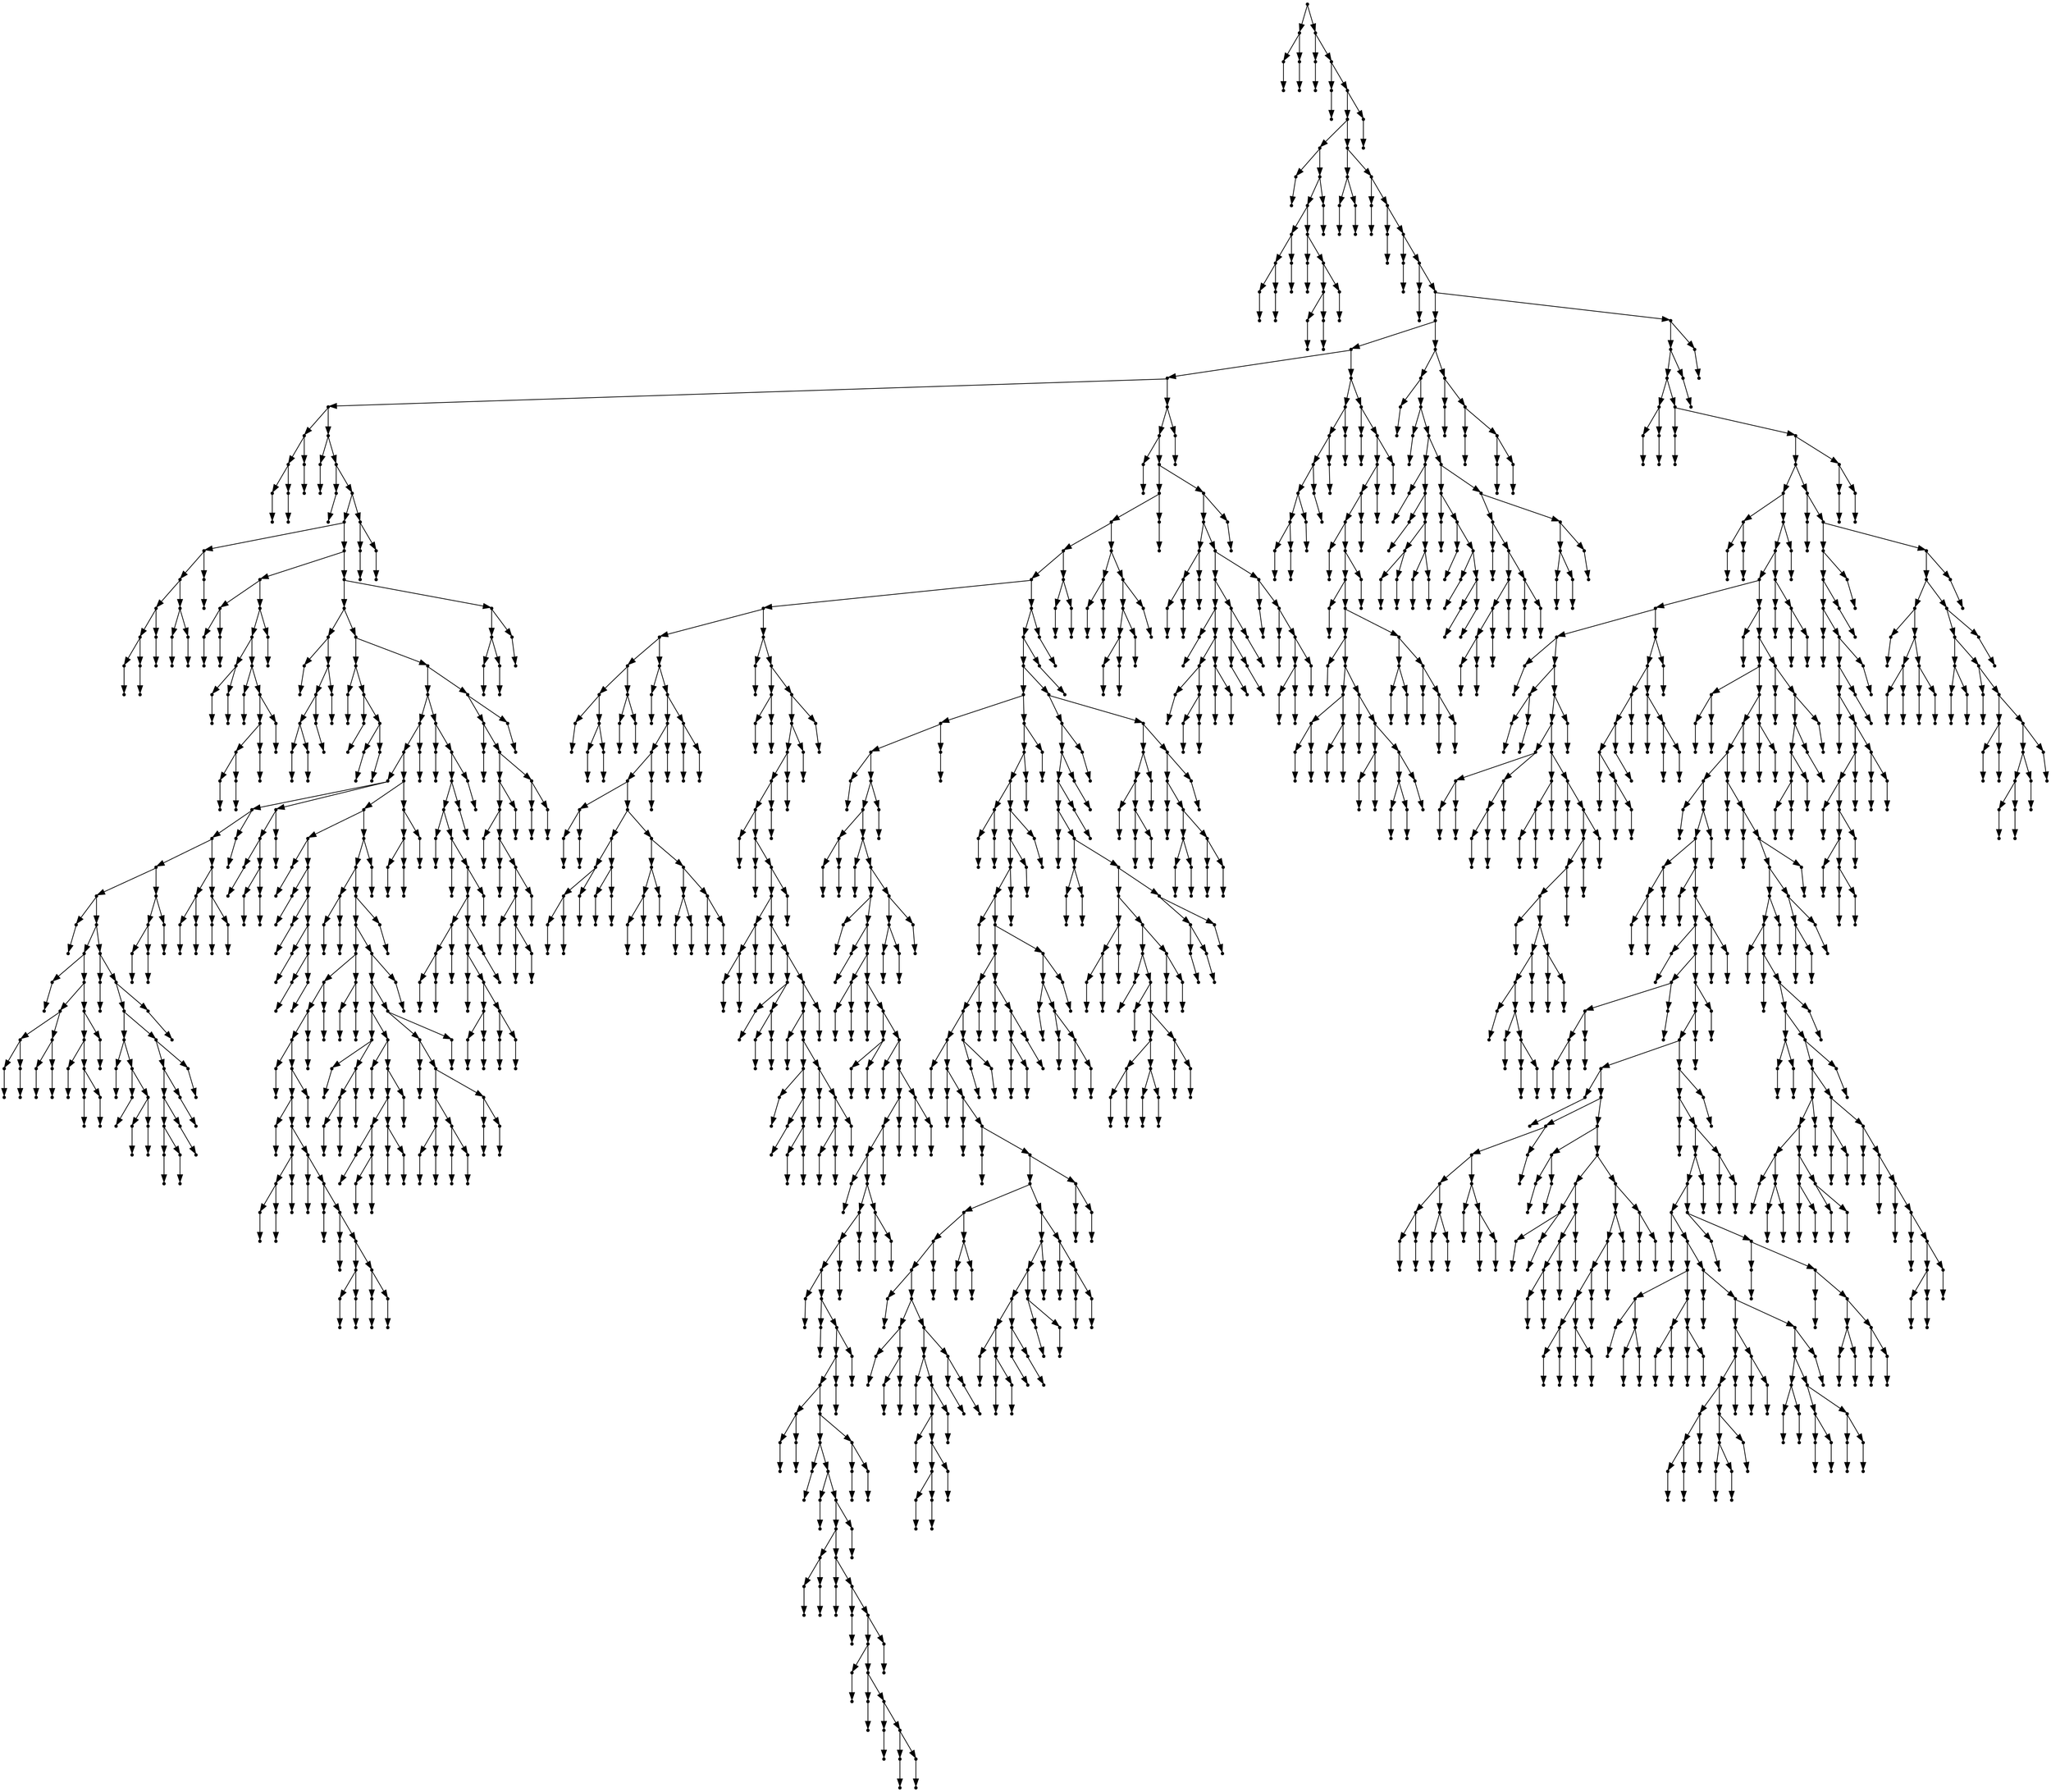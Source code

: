 digraph {
  1891 [shape=point];
  4 [shape=point];
  1 [shape=point];
  0 [shape=point];
  3 [shape=point];
  2 [shape=point];
  1890 [shape=point];
  6 [shape=point];
  5 [shape=point];
  1889 [shape=point];
  8 [shape=point];
  7 [shape=point];
  1888 [shape=point];
  1885 [shape=point];
  34 [shape=point];
  10 [shape=point];
  9 [shape=point];
  33 [shape=point];
  30 [shape=point];
  18 [shape=point];
  15 [shape=point];
  12 [shape=point];
  11 [shape=point];
  14 [shape=point];
  13 [shape=point];
  17 [shape=point];
  16 [shape=point];
  29 [shape=point];
  20 [shape=point];
  19 [shape=point];
  28 [shape=point];
  25 [shape=point];
  22 [shape=point];
  21 [shape=point];
  24 [shape=point];
  23 [shape=point];
  27 [shape=point];
  26 [shape=point];
  32 [shape=point];
  31 [shape=point];
  1884 [shape=point];
  39 [shape=point];
  36 [shape=point];
  35 [shape=point];
  38 [shape=point];
  37 [shape=point];
  1883 [shape=point];
  41 [shape=point];
  40 [shape=point];
  1882 [shape=point];
  43 [shape=point];
  42 [shape=point];
  1881 [shape=point];
  45 [shape=point];
  44 [shape=point];
  1880 [shape=point];
  47 [shape=point];
  46 [shape=point];
  1879 [shape=point];
  1288 [shape=point];
  1207 [shape=point];
  1120 [shape=point];
  481 [shape=point];
  55 [shape=point];
  52 [shape=point];
  49 [shape=point];
  48 [shape=point];
  51 [shape=point];
  50 [shape=point];
  54 [shape=point];
  53 [shape=point];
  480 [shape=point];
  57 [shape=point];
  56 [shape=point];
  479 [shape=point];
  59 [shape=point];
  58 [shape=point];
  478 [shape=point];
  472 [shape=point];
  76 [shape=point];
  73 [shape=point];
  67 [shape=point];
  64 [shape=point];
  61 [shape=point];
  60 [shape=point];
  63 [shape=point];
  62 [shape=point];
  66 [shape=point];
  65 [shape=point];
  72 [shape=point];
  69 [shape=point];
  68 [shape=point];
  71 [shape=point];
  70 [shape=point];
  75 [shape=point];
  74 [shape=point];
  471 [shape=point];
  105 [shape=point];
  81 [shape=point];
  78 [shape=point];
  77 [shape=point];
  80 [shape=point];
  79 [shape=point];
  104 [shape=point];
  101 [shape=point];
  86 [shape=point];
  83 [shape=point];
  82 [shape=point];
  85 [shape=point];
  84 [shape=point];
  100 [shape=point];
  88 [shape=point];
  87 [shape=point];
  99 [shape=point];
  96 [shape=point];
  93 [shape=point];
  90 [shape=point];
  89 [shape=point];
  92 [shape=point];
  91 [shape=point];
  95 [shape=point];
  94 [shape=point];
  98 [shape=point];
  97 [shape=point];
  103 [shape=point];
  102 [shape=point];
  470 [shape=point];
  461 [shape=point];
  119 [shape=point];
  107 [shape=point];
  106 [shape=point];
  118 [shape=point];
  115 [shape=point];
  112 [shape=point];
  109 [shape=point];
  108 [shape=point];
  111 [shape=point];
  110 [shape=point];
  114 [shape=point];
  113 [shape=point];
  117 [shape=point];
  116 [shape=point];
  460 [shape=point];
  130 [shape=point];
  121 [shape=point];
  120 [shape=point];
  129 [shape=point];
  123 [shape=point];
  122 [shape=point];
  128 [shape=point];
  125 [shape=point];
  124 [shape=point];
  127 [shape=point];
  126 [shape=point];
  459 [shape=point];
  426 [shape=point];
  381 [shape=point];
  378 [shape=point];
  228 [shape=point];
  216 [shape=point];
  213 [shape=point];
  201 [shape=point];
  192 [shape=point];
  132 [shape=point];
  131 [shape=point];
  191 [shape=point];
  158 [shape=point];
  134 [shape=point];
  133 [shape=point];
  157 [shape=point];
  145 [shape=point];
  139 [shape=point];
  136 [shape=point];
  135 [shape=point];
  138 [shape=point];
  137 [shape=point];
  144 [shape=point];
  141 [shape=point];
  140 [shape=point];
  143 [shape=point];
  142 [shape=point];
  156 [shape=point];
  153 [shape=point];
  147 [shape=point];
  146 [shape=point];
  152 [shape=point];
  149 [shape=point];
  148 [shape=point];
  151 [shape=point];
  150 [shape=point];
  155 [shape=point];
  154 [shape=point];
  190 [shape=point];
  160 [shape=point];
  159 [shape=point];
  189 [shape=point];
  186 [shape=point];
  171 [shape=point];
  162 [shape=point];
  161 [shape=point];
  170 [shape=point];
  164 [shape=point];
  163 [shape=point];
  169 [shape=point];
  166 [shape=point];
  165 [shape=point];
  168 [shape=point];
  167 [shape=point];
  185 [shape=point];
  182 [shape=point];
  179 [shape=point];
  176 [shape=point];
  173 [shape=point];
  172 [shape=point];
  175 [shape=point];
  174 [shape=point];
  178 [shape=point];
  177 [shape=point];
  181 [shape=point];
  180 [shape=point];
  184 [shape=point];
  183 [shape=point];
  188 [shape=point];
  187 [shape=point];
  200 [shape=point];
  197 [shape=point];
  194 [shape=point];
  193 [shape=point];
  196 [shape=point];
  195 [shape=point];
  199 [shape=point];
  198 [shape=point];
  212 [shape=point];
  206 [shape=point];
  203 [shape=point];
  202 [shape=point];
  205 [shape=point];
  204 [shape=point];
  211 [shape=point];
  208 [shape=point];
  207 [shape=point];
  210 [shape=point];
  209 [shape=point];
  215 [shape=point];
  214 [shape=point];
  227 [shape=point];
  224 [shape=point];
  218 [shape=point];
  217 [shape=point];
  223 [shape=point];
  220 [shape=point];
  219 [shape=point];
  222 [shape=point];
  221 [shape=point];
  226 [shape=point];
  225 [shape=point];
  377 [shape=point];
  368 [shape=point];
  245 [shape=point];
  230 [shape=point];
  229 [shape=point];
  244 [shape=point];
  232 [shape=point];
  231 [shape=point];
  243 [shape=point];
  234 [shape=point];
  233 [shape=point];
  242 [shape=point];
  236 [shape=point];
  235 [shape=point];
  241 [shape=point];
  238 [shape=point];
  237 [shape=point];
  240 [shape=point];
  239 [shape=point];
  367 [shape=point];
  364 [shape=point];
  250 [shape=point];
  247 [shape=point];
  246 [shape=point];
  249 [shape=point];
  248 [shape=point];
  363 [shape=point];
  360 [shape=point];
  300 [shape=point];
  294 [shape=point];
  291 [shape=point];
  288 [shape=point];
  252 [shape=point];
  251 [shape=point];
  287 [shape=point];
  284 [shape=point];
  254 [shape=point];
  253 [shape=point];
  283 [shape=point];
  262 [shape=point];
  259 [shape=point];
  256 [shape=point];
  255 [shape=point];
  258 [shape=point];
  257 [shape=point];
  261 [shape=point];
  260 [shape=point];
  282 [shape=point];
  264 [shape=point];
  263 [shape=point];
  281 [shape=point];
  266 [shape=point];
  265 [shape=point];
  280 [shape=point];
  268 [shape=point];
  267 [shape=point];
  279 [shape=point];
  273 [shape=point];
  270 [shape=point];
  269 [shape=point];
  272 [shape=point];
  271 [shape=point];
  278 [shape=point];
  275 [shape=point];
  274 [shape=point];
  277 [shape=point];
  276 [shape=point];
  286 [shape=point];
  285 [shape=point];
  290 [shape=point];
  289 [shape=point];
  293 [shape=point];
  292 [shape=point];
  299 [shape=point];
  296 [shape=point];
  295 [shape=point];
  298 [shape=point];
  297 [shape=point];
  359 [shape=point];
  356 [shape=point];
  332 [shape=point];
  311 [shape=point];
  302 [shape=point];
  301 [shape=point];
  310 [shape=point];
  307 [shape=point];
  304 [shape=point];
  303 [shape=point];
  306 [shape=point];
  305 [shape=point];
  309 [shape=point];
  308 [shape=point];
  331 [shape=point];
  313 [shape=point];
  312 [shape=point];
  330 [shape=point];
  327 [shape=point];
  321 [shape=point];
  315 [shape=point];
  314 [shape=point];
  320 [shape=point];
  317 [shape=point];
  316 [shape=point];
  319 [shape=point];
  318 [shape=point];
  326 [shape=point];
  323 [shape=point];
  322 [shape=point];
  325 [shape=point];
  324 [shape=point];
  329 [shape=point];
  328 [shape=point];
  355 [shape=point];
  352 [shape=point];
  334 [shape=point];
  333 [shape=point];
  351 [shape=point];
  345 [shape=point];
  339 [shape=point];
  336 [shape=point];
  335 [shape=point];
  338 [shape=point];
  337 [shape=point];
  344 [shape=point];
  341 [shape=point];
  340 [shape=point];
  343 [shape=point];
  342 [shape=point];
  350 [shape=point];
  347 [shape=point];
  346 [shape=point];
  349 [shape=point];
  348 [shape=point];
  354 [shape=point];
  353 [shape=point];
  358 [shape=point];
  357 [shape=point];
  362 [shape=point];
  361 [shape=point];
  366 [shape=point];
  365 [shape=point];
  376 [shape=point];
  373 [shape=point];
  370 [shape=point];
  369 [shape=point];
  372 [shape=point];
  371 [shape=point];
  375 [shape=point];
  374 [shape=point];
  380 [shape=point];
  379 [shape=point];
  425 [shape=point];
  383 [shape=point];
  382 [shape=point];
  424 [shape=point];
  421 [shape=point];
  418 [shape=point];
  385 [shape=point];
  384 [shape=point];
  417 [shape=point];
  387 [shape=point];
  386 [shape=point];
  416 [shape=point];
  413 [shape=point];
  395 [shape=point];
  392 [shape=point];
  389 [shape=point];
  388 [shape=point];
  391 [shape=point];
  390 [shape=point];
  394 [shape=point];
  393 [shape=point];
  412 [shape=point];
  409 [shape=point];
  397 [shape=point];
  396 [shape=point];
  408 [shape=point];
  402 [shape=point];
  399 [shape=point];
  398 [shape=point];
  401 [shape=point];
  400 [shape=point];
  407 [shape=point];
  404 [shape=point];
  403 [shape=point];
  406 [shape=point];
  405 [shape=point];
  411 [shape=point];
  410 [shape=point];
  415 [shape=point];
  414 [shape=point];
  420 [shape=point];
  419 [shape=point];
  423 [shape=point];
  422 [shape=point];
  458 [shape=point];
  455 [shape=point];
  428 [shape=point];
  427 [shape=point];
  454 [shape=point];
  448 [shape=point];
  445 [shape=point];
  430 [shape=point];
  429 [shape=point];
  444 [shape=point];
  432 [shape=point];
  431 [shape=point];
  443 [shape=point];
  440 [shape=point];
  434 [shape=point];
  433 [shape=point];
  439 [shape=point];
  436 [shape=point];
  435 [shape=point];
  438 [shape=point];
  437 [shape=point];
  442 [shape=point];
  441 [shape=point];
  447 [shape=point];
  446 [shape=point];
  453 [shape=point];
  450 [shape=point];
  449 [shape=point];
  452 [shape=point];
  451 [shape=point];
  457 [shape=point];
  456 [shape=point];
  469 [shape=point];
  466 [shape=point];
  463 [shape=point];
  462 [shape=point];
  465 [shape=point];
  464 [shape=point];
  468 [shape=point];
  467 [shape=point];
  477 [shape=point];
  474 [shape=point];
  473 [shape=point];
  476 [shape=point];
  475 [shape=point];
  1119 [shape=point];
  1116 [shape=point];
  483 [shape=point];
  482 [shape=point];
  1115 [shape=point];
  1061 [shape=point];
  1058 [shape=point];
  1040 [shape=point];
  1034 [shape=point];
  635 [shape=point];
  554 [shape=point];
  497 [shape=point];
  491 [shape=point];
  485 [shape=point];
  484 [shape=point];
  490 [shape=point];
  487 [shape=point];
  486 [shape=point];
  489 [shape=point];
  488 [shape=point];
  496 [shape=point];
  493 [shape=point];
  492 [shape=point];
  495 [shape=point];
  494 [shape=point];
  553 [shape=point];
  499 [shape=point];
  498 [shape=point];
  552 [shape=point];
  546 [shape=point];
  543 [shape=point];
  540 [shape=point];
  504 [shape=point];
  501 [shape=point];
  500 [shape=point];
  503 [shape=point];
  502 [shape=point];
  539 [shape=point];
  518 [shape=point];
  512 [shape=point];
  509 [shape=point];
  506 [shape=point];
  505 [shape=point];
  508 [shape=point];
  507 [shape=point];
  511 [shape=point];
  510 [shape=point];
  517 [shape=point];
  514 [shape=point];
  513 [shape=point];
  516 [shape=point];
  515 [shape=point];
  538 [shape=point];
  526 [shape=point];
  523 [shape=point];
  520 [shape=point];
  519 [shape=point];
  522 [shape=point];
  521 [shape=point];
  525 [shape=point];
  524 [shape=point];
  537 [shape=point];
  531 [shape=point];
  528 [shape=point];
  527 [shape=point];
  530 [shape=point];
  529 [shape=point];
  536 [shape=point];
  533 [shape=point];
  532 [shape=point];
  535 [shape=point];
  534 [shape=point];
  542 [shape=point];
  541 [shape=point];
  545 [shape=point];
  544 [shape=point];
  551 [shape=point];
  548 [shape=point];
  547 [shape=point];
  550 [shape=point];
  549 [shape=point];
  634 [shape=point];
  556 [shape=point];
  555 [shape=point];
  633 [shape=point];
  561 [shape=point];
  558 [shape=point];
  557 [shape=point];
  560 [shape=point];
  559 [shape=point];
  632 [shape=point];
  629 [shape=point];
  626 [shape=point];
  623 [shape=point];
  620 [shape=point];
  563 [shape=point];
  562 [shape=point];
  619 [shape=point];
  565 [shape=point];
  564 [shape=point];
  618 [shape=point];
  615 [shape=point];
  573 [shape=point];
  570 [shape=point];
  567 [shape=point];
  566 [shape=point];
  569 [shape=point];
  568 [shape=point];
  572 [shape=point];
  571 [shape=point];
  614 [shape=point];
  575 [shape=point];
  574 [shape=point];
  613 [shape=point];
  583 [shape=point];
  577 [shape=point];
  576 [shape=point];
  582 [shape=point];
  579 [shape=point];
  578 [shape=point];
  581 [shape=point];
  580 [shape=point];
  612 [shape=point];
  609 [shape=point];
  585 [shape=point];
  584 [shape=point];
  608 [shape=point];
  596 [shape=point];
  587 [shape=point];
  586 [shape=point];
  595 [shape=point];
  589 [shape=point];
  588 [shape=point];
  594 [shape=point];
  591 [shape=point];
  590 [shape=point];
  593 [shape=point];
  592 [shape=point];
  607 [shape=point];
  598 [shape=point];
  597 [shape=point];
  606 [shape=point];
  603 [shape=point];
  600 [shape=point];
  599 [shape=point];
  602 [shape=point];
  601 [shape=point];
  605 [shape=point];
  604 [shape=point];
  611 [shape=point];
  610 [shape=point];
  617 [shape=point];
  616 [shape=point];
  622 [shape=point];
  621 [shape=point];
  625 [shape=point];
  624 [shape=point];
  628 [shape=point];
  627 [shape=point];
  631 [shape=point];
  630 [shape=point];
  1033 [shape=point];
  1030 [shape=point];
  1027 [shape=point];
  931 [shape=point];
  775 [shape=point];
  772 [shape=point];
  637 [shape=point];
  636 [shape=point];
  771 [shape=point];
  768 [shape=point];
  642 [shape=point];
  639 [shape=point];
  638 [shape=point];
  641 [shape=point];
  640 [shape=point];
  767 [shape=point];
  644 [shape=point];
  643 [shape=point];
  766 [shape=point];
  757 [shape=point];
  646 [shape=point];
  645 [shape=point];
  756 [shape=point];
  648 [shape=point];
  647 [shape=point];
  755 [shape=point];
  653 [shape=point];
  650 [shape=point];
  649 [shape=point];
  652 [shape=point];
  651 [shape=point];
  754 [shape=point];
  655 [shape=point];
  654 [shape=point];
  753 [shape=point];
  660 [shape=point];
  657 [shape=point];
  656 [shape=point];
  659 [shape=point];
  658 [shape=point];
  752 [shape=point];
  662 [shape=point];
  661 [shape=point];
  751 [shape=point];
  745 [shape=point];
  742 [shape=point];
  739 [shape=point];
  664 [shape=point];
  663 [shape=point];
  738 [shape=point];
  732 [shape=point];
  729 [shape=point];
  726 [shape=point];
  666 [shape=point];
  665 [shape=point];
  725 [shape=point];
  668 [shape=point];
  667 [shape=point];
  724 [shape=point];
  721 [shape=point];
  718 [shape=point];
  673 [shape=point];
  670 [shape=point];
  669 [shape=point];
  672 [shape=point];
  671 [shape=point];
  717 [shape=point];
  711 [shape=point];
  675 [shape=point];
  674 [shape=point];
  710 [shape=point];
  677 [shape=point];
  676 [shape=point];
  709 [shape=point];
  706 [shape=point];
  682 [shape=point];
  679 [shape=point];
  678 [shape=point];
  681 [shape=point];
  680 [shape=point];
  705 [shape=point];
  684 [shape=point];
  683 [shape=point];
  704 [shape=point];
  686 [shape=point];
  685 [shape=point];
  703 [shape=point];
  700 [shape=point];
  688 [shape=point];
  687 [shape=point];
  699 [shape=point];
  690 [shape=point];
  689 [shape=point];
  698 [shape=point];
  692 [shape=point];
  691 [shape=point];
  697 [shape=point];
  694 [shape=point];
  693 [shape=point];
  696 [shape=point];
  695 [shape=point];
  702 [shape=point];
  701 [shape=point];
  708 [shape=point];
  707 [shape=point];
  716 [shape=point];
  713 [shape=point];
  712 [shape=point];
  715 [shape=point];
  714 [shape=point];
  720 [shape=point];
  719 [shape=point];
  723 [shape=point];
  722 [shape=point];
  728 [shape=point];
  727 [shape=point];
  731 [shape=point];
  730 [shape=point];
  737 [shape=point];
  734 [shape=point];
  733 [shape=point];
  736 [shape=point];
  735 [shape=point];
  741 [shape=point];
  740 [shape=point];
  744 [shape=point];
  743 [shape=point];
  750 [shape=point];
  747 [shape=point];
  746 [shape=point];
  749 [shape=point];
  748 [shape=point];
  765 [shape=point];
  762 [shape=point];
  759 [shape=point];
  758 [shape=point];
  761 [shape=point];
  760 [shape=point];
  764 [shape=point];
  763 [shape=point];
  770 [shape=point];
  769 [shape=point];
  774 [shape=point];
  773 [shape=point];
  930 [shape=point];
  927 [shape=point];
  924 [shape=point];
  780 [shape=point];
  777 [shape=point];
  776 [shape=point];
  779 [shape=point];
  778 [shape=point];
  923 [shape=point];
  920 [shape=point];
  917 [shape=point];
  914 [shape=point];
  782 [shape=point];
  781 [shape=point];
  913 [shape=point];
  898 [shape=point];
  886 [shape=point];
  883 [shape=point];
  877 [shape=point];
  784 [shape=point];
  783 [shape=point];
  876 [shape=point];
  786 [shape=point];
  785 [shape=point];
  875 [shape=point];
  788 [shape=point];
  787 [shape=point];
  874 [shape=point];
  790 [shape=point];
  789 [shape=point];
  873 [shape=point];
  867 [shape=point];
  834 [shape=point];
  828 [shape=point];
  825 [shape=point];
  792 [shape=point];
  791 [shape=point];
  824 [shape=point];
  800 [shape=point];
  794 [shape=point];
  793 [shape=point];
  799 [shape=point];
  796 [shape=point];
  795 [shape=point];
  798 [shape=point];
  797 [shape=point];
  823 [shape=point];
  817 [shape=point];
  802 [shape=point];
  801 [shape=point];
  816 [shape=point];
  813 [shape=point];
  804 [shape=point];
  803 [shape=point];
  812 [shape=point];
  809 [shape=point];
  806 [shape=point];
  805 [shape=point];
  808 [shape=point];
  807 [shape=point];
  811 [shape=point];
  810 [shape=point];
  815 [shape=point];
  814 [shape=point];
  822 [shape=point];
  819 [shape=point];
  818 [shape=point];
  821 [shape=point];
  820 [shape=point];
  827 [shape=point];
  826 [shape=point];
  833 [shape=point];
  830 [shape=point];
  829 [shape=point];
  832 [shape=point];
  831 [shape=point];
  866 [shape=point];
  857 [shape=point];
  854 [shape=point];
  848 [shape=point];
  842 [shape=point];
  836 [shape=point];
  835 [shape=point];
  841 [shape=point];
  838 [shape=point];
  837 [shape=point];
  840 [shape=point];
  839 [shape=point];
  847 [shape=point];
  844 [shape=point];
  843 [shape=point];
  846 [shape=point];
  845 [shape=point];
  853 [shape=point];
  850 [shape=point];
  849 [shape=point];
  852 [shape=point];
  851 [shape=point];
  856 [shape=point];
  855 [shape=point];
  865 [shape=point];
  859 [shape=point];
  858 [shape=point];
  864 [shape=point];
  861 [shape=point];
  860 [shape=point];
  863 [shape=point];
  862 [shape=point];
  872 [shape=point];
  869 [shape=point];
  868 [shape=point];
  871 [shape=point];
  870 [shape=point];
  882 [shape=point];
  879 [shape=point];
  878 [shape=point];
  881 [shape=point];
  880 [shape=point];
  885 [shape=point];
  884 [shape=point];
  897 [shape=point];
  888 [shape=point];
  887 [shape=point];
  896 [shape=point];
  893 [shape=point];
  890 [shape=point];
  889 [shape=point];
  892 [shape=point];
  891 [shape=point];
  895 [shape=point];
  894 [shape=point];
  912 [shape=point];
  909 [shape=point];
  900 [shape=point];
  899 [shape=point];
  908 [shape=point];
  902 [shape=point];
  901 [shape=point];
  907 [shape=point];
  904 [shape=point];
  903 [shape=point];
  906 [shape=point];
  905 [shape=point];
  911 [shape=point];
  910 [shape=point];
  916 [shape=point];
  915 [shape=point];
  919 [shape=point];
  918 [shape=point];
  922 [shape=point];
  921 [shape=point];
  926 [shape=point];
  925 [shape=point];
  929 [shape=point];
  928 [shape=point];
  1026 [shape=point];
  996 [shape=point];
  993 [shape=point];
  990 [shape=point];
  987 [shape=point];
  933 [shape=point];
  932 [shape=point];
  986 [shape=point];
  938 [shape=point];
  935 [shape=point];
  934 [shape=point];
  937 [shape=point];
  936 [shape=point];
  985 [shape=point];
  976 [shape=point];
  946 [shape=point];
  943 [shape=point];
  940 [shape=point];
  939 [shape=point];
  942 [shape=point];
  941 [shape=point];
  945 [shape=point];
  944 [shape=point];
  975 [shape=point];
  969 [shape=point];
  948 [shape=point];
  947 [shape=point];
  968 [shape=point];
  950 [shape=point];
  949 [shape=point];
  967 [shape=point];
  961 [shape=point];
  955 [shape=point];
  952 [shape=point];
  951 [shape=point];
  954 [shape=point];
  953 [shape=point];
  960 [shape=point];
  957 [shape=point];
  956 [shape=point];
  959 [shape=point];
  958 [shape=point];
  966 [shape=point];
  963 [shape=point];
  962 [shape=point];
  965 [shape=point];
  964 [shape=point];
  974 [shape=point];
  971 [shape=point];
  970 [shape=point];
  973 [shape=point];
  972 [shape=point];
  984 [shape=point];
  981 [shape=point];
  978 [shape=point];
  977 [shape=point];
  980 [shape=point];
  979 [shape=point];
  983 [shape=point];
  982 [shape=point];
  989 [shape=point];
  988 [shape=point];
  992 [shape=point];
  991 [shape=point];
  995 [shape=point];
  994 [shape=point];
  1025 [shape=point];
  1007 [shape=point];
  1004 [shape=point];
  998 [shape=point];
  997 [shape=point];
  1003 [shape=point];
  1000 [shape=point];
  999 [shape=point];
  1002 [shape=point];
  1001 [shape=point];
  1006 [shape=point];
  1005 [shape=point];
  1024 [shape=point];
  1021 [shape=point];
  1009 [shape=point];
  1008 [shape=point];
  1020 [shape=point];
  1014 [shape=point];
  1011 [shape=point];
  1010 [shape=point];
  1013 [shape=point];
  1012 [shape=point];
  1019 [shape=point];
  1016 [shape=point];
  1015 [shape=point];
  1018 [shape=point];
  1017 [shape=point];
  1023 [shape=point];
  1022 [shape=point];
  1029 [shape=point];
  1028 [shape=point];
  1032 [shape=point];
  1031 [shape=point];
  1039 [shape=point];
  1036 [shape=point];
  1035 [shape=point];
  1038 [shape=point];
  1037 [shape=point];
  1057 [shape=point];
  1045 [shape=point];
  1042 [shape=point];
  1041 [shape=point];
  1044 [shape=point];
  1043 [shape=point];
  1056 [shape=point];
  1053 [shape=point];
  1050 [shape=point];
  1047 [shape=point];
  1046 [shape=point];
  1049 [shape=point];
  1048 [shape=point];
  1052 [shape=point];
  1051 [shape=point];
  1055 [shape=point];
  1054 [shape=point];
  1060 [shape=point];
  1059 [shape=point];
  1114 [shape=point];
  1111 [shape=point];
  1069 [shape=point];
  1066 [shape=point];
  1063 [shape=point];
  1062 [shape=point];
  1065 [shape=point];
  1064 [shape=point];
  1068 [shape=point];
  1067 [shape=point];
  1110 [shape=point];
  1095 [shape=point];
  1086 [shape=point];
  1071 [shape=point];
  1070 [shape=point];
  1085 [shape=point];
  1079 [shape=point];
  1073 [shape=point];
  1072 [shape=point];
  1078 [shape=point];
  1075 [shape=point];
  1074 [shape=point];
  1077 [shape=point];
  1076 [shape=point];
  1084 [shape=point];
  1081 [shape=point];
  1080 [shape=point];
  1083 [shape=point];
  1082 [shape=point];
  1094 [shape=point];
  1091 [shape=point];
  1088 [shape=point];
  1087 [shape=point];
  1090 [shape=point];
  1089 [shape=point];
  1093 [shape=point];
  1092 [shape=point];
  1109 [shape=point];
  1097 [shape=point];
  1096 [shape=point];
  1108 [shape=point];
  1099 [shape=point];
  1098 [shape=point];
  1107 [shape=point];
  1104 [shape=point];
  1101 [shape=point];
  1100 [shape=point];
  1103 [shape=point];
  1102 [shape=point];
  1106 [shape=point];
  1105 [shape=point];
  1113 [shape=point];
  1112 [shape=point];
  1118 [shape=point];
  1117 [shape=point];
  1206 [shape=point];
  1137 [shape=point];
  1134 [shape=point];
  1131 [shape=point];
  1128 [shape=point];
  1125 [shape=point];
  1122 [shape=point];
  1121 [shape=point];
  1124 [shape=point];
  1123 [shape=point];
  1127 [shape=point];
  1126 [shape=point];
  1130 [shape=point];
  1129 [shape=point];
  1133 [shape=point];
  1132 [shape=point];
  1136 [shape=point];
  1135 [shape=point];
  1205 [shape=point];
  1139 [shape=point];
  1138 [shape=point];
  1204 [shape=point];
  1201 [shape=point];
  1198 [shape=point];
  1195 [shape=point];
  1141 [shape=point];
  1140 [shape=point];
  1194 [shape=point];
  1191 [shape=point];
  1143 [shape=point];
  1142 [shape=point];
  1190 [shape=point];
  1175 [shape=point];
  1145 [shape=point];
  1144 [shape=point];
  1174 [shape=point];
  1156 [shape=point];
  1150 [shape=point];
  1147 [shape=point];
  1146 [shape=point];
  1149 [shape=point];
  1148 [shape=point];
  1155 [shape=point];
  1152 [shape=point];
  1151 [shape=point];
  1154 [shape=point];
  1153 [shape=point];
  1173 [shape=point];
  1158 [shape=point];
  1157 [shape=point];
  1172 [shape=point];
  1163 [shape=point];
  1160 [shape=point];
  1159 [shape=point];
  1162 [shape=point];
  1161 [shape=point];
  1171 [shape=point];
  1168 [shape=point];
  1165 [shape=point];
  1164 [shape=point];
  1167 [shape=point];
  1166 [shape=point];
  1170 [shape=point];
  1169 [shape=point];
  1189 [shape=point];
  1180 [shape=point];
  1177 [shape=point];
  1176 [shape=point];
  1179 [shape=point];
  1178 [shape=point];
  1188 [shape=point];
  1182 [shape=point];
  1181 [shape=point];
  1187 [shape=point];
  1184 [shape=point];
  1183 [shape=point];
  1186 [shape=point];
  1185 [shape=point];
  1193 [shape=point];
  1192 [shape=point];
  1197 [shape=point];
  1196 [shape=point];
  1200 [shape=point];
  1199 [shape=point];
  1203 [shape=point];
  1202 [shape=point];
  1287 [shape=point];
  1275 [shape=point];
  1209 [shape=point];
  1208 [shape=point];
  1274 [shape=point];
  1211 [shape=point];
  1210 [shape=point];
  1273 [shape=point];
  1228 [shape=point];
  1213 [shape=point];
  1212 [shape=point];
  1227 [shape=point];
  1215 [shape=point];
  1214 [shape=point];
  1226 [shape=point];
  1220 [shape=point];
  1217 [shape=point];
  1216 [shape=point];
  1219 [shape=point];
  1218 [shape=point];
  1225 [shape=point];
  1222 [shape=point];
  1221 [shape=point];
  1224 [shape=point];
  1223 [shape=point];
  1272 [shape=point];
  1242 [shape=point];
  1230 [shape=point];
  1229 [shape=point];
  1241 [shape=point];
  1232 [shape=point];
  1231 [shape=point];
  1240 [shape=point];
  1234 [shape=point];
  1233 [shape=point];
  1239 [shape=point];
  1236 [shape=point];
  1235 [shape=point];
  1238 [shape=point];
  1237 [shape=point];
  1271 [shape=point];
  1262 [shape=point];
  1244 [shape=point];
  1243 [shape=point];
  1261 [shape=point];
  1255 [shape=point];
  1252 [shape=point];
  1249 [shape=point];
  1246 [shape=point];
  1245 [shape=point];
  1248 [shape=point];
  1247 [shape=point];
  1251 [shape=point];
  1250 [shape=point];
  1254 [shape=point];
  1253 [shape=point];
  1260 [shape=point];
  1257 [shape=point];
  1256 [shape=point];
  1259 [shape=point];
  1258 [shape=point];
  1270 [shape=point];
  1267 [shape=point];
  1264 [shape=point];
  1263 [shape=point];
  1266 [shape=point];
  1265 [shape=point];
  1269 [shape=point];
  1268 [shape=point];
  1286 [shape=point];
  1277 [shape=point];
  1276 [shape=point];
  1285 [shape=point];
  1279 [shape=point];
  1278 [shape=point];
  1284 [shape=point];
  1281 [shape=point];
  1280 [shape=point];
  1283 [shape=point];
  1282 [shape=point];
  1878 [shape=point];
  1875 [shape=point];
  1872 [shape=point];
  1293 [shape=point];
  1290 [shape=point];
  1289 [shape=point];
  1292 [shape=point];
  1291 [shape=point];
  1871 [shape=point];
  1295 [shape=point];
  1294 [shape=point];
  1870 [shape=point];
  1864 [shape=point];
  1771 [shape=point];
  1300 [shape=point];
  1297 [shape=point];
  1296 [shape=point];
  1299 [shape=point];
  1298 [shape=point];
  1770 [shape=point];
  1767 [shape=point];
  1758 [shape=point];
  1398 [shape=point];
  1371 [shape=point];
  1302 [shape=point];
  1301 [shape=point];
  1370 [shape=point];
  1307 [shape=point];
  1304 [shape=point];
  1303 [shape=point];
  1306 [shape=point];
  1305 [shape=point];
  1369 [shape=point];
  1366 [shape=point];
  1321 [shape=point];
  1312 [shape=point];
  1309 [shape=point];
  1308 [shape=point];
  1311 [shape=point];
  1310 [shape=point];
  1320 [shape=point];
  1317 [shape=point];
  1314 [shape=point];
  1313 [shape=point];
  1316 [shape=point];
  1315 [shape=point];
  1319 [shape=point];
  1318 [shape=point];
  1365 [shape=point];
  1329 [shape=point];
  1326 [shape=point];
  1323 [shape=point];
  1322 [shape=point];
  1325 [shape=point];
  1324 [shape=point];
  1328 [shape=point];
  1327 [shape=point];
  1364 [shape=point];
  1331 [shape=point];
  1330 [shape=point];
  1363 [shape=point];
  1360 [shape=point];
  1357 [shape=point];
  1354 [shape=point];
  1333 [shape=point];
  1332 [shape=point];
  1353 [shape=point];
  1347 [shape=point];
  1344 [shape=point];
  1335 [shape=point];
  1334 [shape=point];
  1343 [shape=point];
  1337 [shape=point];
  1336 [shape=point];
  1342 [shape=point];
  1339 [shape=point];
  1338 [shape=point];
  1341 [shape=point];
  1340 [shape=point];
  1346 [shape=point];
  1345 [shape=point];
  1352 [shape=point];
  1349 [shape=point];
  1348 [shape=point];
  1351 [shape=point];
  1350 [shape=point];
  1356 [shape=point];
  1355 [shape=point];
  1359 [shape=point];
  1358 [shape=point];
  1362 [shape=point];
  1361 [shape=point];
  1368 [shape=point];
  1367 [shape=point];
  1397 [shape=point];
  1394 [shape=point];
  1385 [shape=point];
  1382 [shape=point];
  1379 [shape=point];
  1373 [shape=point];
  1372 [shape=point];
  1378 [shape=point];
  1375 [shape=point];
  1374 [shape=point];
  1377 [shape=point];
  1376 [shape=point];
  1381 [shape=point];
  1380 [shape=point];
  1384 [shape=point];
  1383 [shape=point];
  1393 [shape=point];
  1387 [shape=point];
  1386 [shape=point];
  1392 [shape=point];
  1389 [shape=point];
  1388 [shape=point];
  1391 [shape=point];
  1390 [shape=point];
  1396 [shape=point];
  1395 [shape=point];
  1757 [shape=point];
  1400 [shape=point];
  1399 [shape=point];
  1756 [shape=point];
  1738 [shape=point];
  1405 [shape=point];
  1402 [shape=point];
  1401 [shape=point];
  1404 [shape=point];
  1403 [shape=point];
  1737 [shape=point];
  1731 [shape=point];
  1728 [shape=point];
  1638 [shape=point];
  1407 [shape=point];
  1406 [shape=point];
  1637 [shape=point];
  1634 [shape=point];
  1415 [shape=point];
  1412 [shape=point];
  1409 [shape=point];
  1408 [shape=point];
  1411 [shape=point];
  1410 [shape=point];
  1414 [shape=point];
  1413 [shape=point];
  1633 [shape=point];
  1417 [shape=point];
  1416 [shape=point];
  1632 [shape=point];
  1626 [shape=point];
  1419 [shape=point];
  1418 [shape=point];
  1625 [shape=point];
  1430 [shape=point];
  1427 [shape=point];
  1424 [shape=point];
  1421 [shape=point];
  1420 [shape=point];
  1423 [shape=point];
  1422 [shape=point];
  1426 [shape=point];
  1425 [shape=point];
  1429 [shape=point];
  1428 [shape=point];
  1624 [shape=point];
  1621 [shape=point];
  1618 [shape=point];
  1507 [shape=point];
  1432 [shape=point];
  1431 [shape=point];
  1506 [shape=point];
  1455 [shape=point];
  1452 [shape=point];
  1443 [shape=point];
  1437 [shape=point];
  1434 [shape=point];
  1433 [shape=point];
  1436 [shape=point];
  1435 [shape=point];
  1442 [shape=point];
  1439 [shape=point];
  1438 [shape=point];
  1441 [shape=point];
  1440 [shape=point];
  1451 [shape=point];
  1445 [shape=point];
  1444 [shape=point];
  1450 [shape=point];
  1447 [shape=point];
  1446 [shape=point];
  1449 [shape=point];
  1448 [shape=point];
  1454 [shape=point];
  1453 [shape=point];
  1505 [shape=point];
  1460 [shape=point];
  1457 [shape=point];
  1456 [shape=point];
  1459 [shape=point];
  1458 [shape=point];
  1504 [shape=point];
  1477 [shape=point];
  1465 [shape=point];
  1462 [shape=point];
  1461 [shape=point];
  1464 [shape=point];
  1463 [shape=point];
  1476 [shape=point];
  1473 [shape=point];
  1470 [shape=point];
  1467 [shape=point];
  1466 [shape=point];
  1469 [shape=point];
  1468 [shape=point];
  1472 [shape=point];
  1471 [shape=point];
  1475 [shape=point];
  1474 [shape=point];
  1503 [shape=point];
  1497 [shape=point];
  1494 [shape=point];
  1491 [shape=point];
  1488 [shape=point];
  1482 [shape=point];
  1479 [shape=point];
  1478 [shape=point];
  1481 [shape=point];
  1480 [shape=point];
  1487 [shape=point];
  1484 [shape=point];
  1483 [shape=point];
  1486 [shape=point];
  1485 [shape=point];
  1490 [shape=point];
  1489 [shape=point];
  1493 [shape=point];
  1492 [shape=point];
  1496 [shape=point];
  1495 [shape=point];
  1502 [shape=point];
  1499 [shape=point];
  1498 [shape=point];
  1501 [shape=point];
  1500 [shape=point];
  1617 [shape=point];
  1614 [shape=point];
  1509 [shape=point];
  1508 [shape=point];
  1613 [shape=point];
  1607 [shape=point];
  1604 [shape=point];
  1583 [shape=point];
  1511 [shape=point];
  1510 [shape=point];
  1582 [shape=point];
  1531 [shape=point];
  1519 [shape=point];
  1513 [shape=point];
  1512 [shape=point];
  1518 [shape=point];
  1515 [shape=point];
  1514 [shape=point];
  1517 [shape=point];
  1516 [shape=point];
  1530 [shape=point];
  1524 [shape=point];
  1521 [shape=point];
  1520 [shape=point];
  1523 [shape=point];
  1522 [shape=point];
  1529 [shape=point];
  1526 [shape=point];
  1525 [shape=point];
  1528 [shape=point];
  1527 [shape=point];
  1581 [shape=point];
  1533 [shape=point];
  1532 [shape=point];
  1580 [shape=point];
  1559 [shape=point];
  1553 [shape=point];
  1550 [shape=point];
  1541 [shape=point];
  1538 [shape=point];
  1535 [shape=point];
  1534 [shape=point];
  1537 [shape=point];
  1536 [shape=point];
  1540 [shape=point];
  1539 [shape=point];
  1549 [shape=point];
  1546 [shape=point];
  1543 [shape=point];
  1542 [shape=point];
  1545 [shape=point];
  1544 [shape=point];
  1548 [shape=point];
  1547 [shape=point];
  1552 [shape=point];
  1551 [shape=point];
  1558 [shape=point];
  1555 [shape=point];
  1554 [shape=point];
  1557 [shape=point];
  1556 [shape=point];
  1579 [shape=point];
  1576 [shape=point];
  1564 [shape=point];
  1561 [shape=point];
  1560 [shape=point];
  1563 [shape=point];
  1562 [shape=point];
  1575 [shape=point];
  1569 [shape=point];
  1566 [shape=point];
  1565 [shape=point];
  1568 [shape=point];
  1567 [shape=point];
  1574 [shape=point];
  1571 [shape=point];
  1570 [shape=point];
  1573 [shape=point];
  1572 [shape=point];
  1578 [shape=point];
  1577 [shape=point];
  1603 [shape=point];
  1585 [shape=point];
  1584 [shape=point];
  1602 [shape=point];
  1587 [shape=point];
  1586 [shape=point];
  1601 [shape=point];
  1589 [shape=point];
  1588 [shape=point];
  1600 [shape=point];
  1594 [shape=point];
  1591 [shape=point];
  1590 [shape=point];
  1593 [shape=point];
  1592 [shape=point];
  1599 [shape=point];
  1596 [shape=point];
  1595 [shape=point];
  1598 [shape=point];
  1597 [shape=point];
  1606 [shape=point];
  1605 [shape=point];
  1612 [shape=point];
  1609 [shape=point];
  1608 [shape=point];
  1611 [shape=point];
  1610 [shape=point];
  1616 [shape=point];
  1615 [shape=point];
  1620 [shape=point];
  1619 [shape=point];
  1623 [shape=point];
  1622 [shape=point];
  1631 [shape=point];
  1628 [shape=point];
  1627 [shape=point];
  1630 [shape=point];
  1629 [shape=point];
  1636 [shape=point];
  1635 [shape=point];
  1727 [shape=point];
  1640 [shape=point];
  1639 [shape=point];
  1726 [shape=point];
  1642 [shape=point];
  1641 [shape=point];
  1725 [shape=point];
  1722 [shape=point];
  1713 [shape=point];
  1710 [shape=point];
  1644 [shape=point];
  1643 [shape=point];
  1709 [shape=point];
  1646 [shape=point];
  1645 [shape=point];
  1708 [shape=point];
  1705 [shape=point];
  1651 [shape=point];
  1648 [shape=point];
  1647 [shape=point];
  1650 [shape=point];
  1649 [shape=point];
  1704 [shape=point];
  1701 [shape=point];
  1674 [shape=point];
  1671 [shape=point];
  1659 [shape=point];
  1653 [shape=point];
  1652 [shape=point];
  1658 [shape=point];
  1655 [shape=point];
  1654 [shape=point];
  1657 [shape=point];
  1656 [shape=point];
  1670 [shape=point];
  1664 [shape=point];
  1661 [shape=point];
  1660 [shape=point];
  1663 [shape=point];
  1662 [shape=point];
  1669 [shape=point];
  1666 [shape=point];
  1665 [shape=point];
  1668 [shape=point];
  1667 [shape=point];
  1673 [shape=point];
  1672 [shape=point];
  1700 [shape=point];
  1679 [shape=point];
  1676 [shape=point];
  1675 [shape=point];
  1678 [shape=point];
  1677 [shape=point];
  1699 [shape=point];
  1681 [shape=point];
  1680 [shape=point];
  1698 [shape=point];
  1683 [shape=point];
  1682 [shape=point];
  1697 [shape=point];
  1685 [shape=point];
  1684 [shape=point];
  1696 [shape=point];
  1687 [shape=point];
  1686 [shape=point];
  1695 [shape=point];
  1692 [shape=point];
  1689 [shape=point];
  1688 [shape=point];
  1691 [shape=point];
  1690 [shape=point];
  1694 [shape=point];
  1693 [shape=point];
  1703 [shape=point];
  1702 [shape=point];
  1707 [shape=point];
  1706 [shape=point];
  1712 [shape=point];
  1711 [shape=point];
  1721 [shape=point];
  1718 [shape=point];
  1715 [shape=point];
  1714 [shape=point];
  1717 [shape=point];
  1716 [shape=point];
  1720 [shape=point];
  1719 [shape=point];
  1724 [shape=point];
  1723 [shape=point];
  1730 [shape=point];
  1729 [shape=point];
  1736 [shape=point];
  1733 [shape=point];
  1732 [shape=point];
  1735 [shape=point];
  1734 [shape=point];
  1755 [shape=point];
  1740 [shape=point];
  1739 [shape=point];
  1754 [shape=point];
  1751 [shape=point];
  1748 [shape=point];
  1745 [shape=point];
  1742 [shape=point];
  1741 [shape=point];
  1744 [shape=point];
  1743 [shape=point];
  1747 [shape=point];
  1746 [shape=point];
  1750 [shape=point];
  1749 [shape=point];
  1753 [shape=point];
  1752 [shape=point];
  1766 [shape=point];
  1760 [shape=point];
  1759 [shape=point];
  1765 [shape=point];
  1762 [shape=point];
  1761 [shape=point];
  1764 [shape=point];
  1763 [shape=point];
  1769 [shape=point];
  1768 [shape=point];
  1863 [shape=point];
  1773 [shape=point];
  1772 [shape=point];
  1862 [shape=point];
  1814 [shape=point];
  1811 [shape=point];
  1808 [shape=point];
  1775 [shape=point];
  1774 [shape=point];
  1807 [shape=point];
  1804 [shape=point];
  1801 [shape=point];
  1777 [shape=point];
  1776 [shape=point];
  1800 [shape=point];
  1794 [shape=point];
  1791 [shape=point];
  1779 [shape=point];
  1778 [shape=point];
  1790 [shape=point];
  1787 [shape=point];
  1781 [shape=point];
  1780 [shape=point];
  1786 [shape=point];
  1783 [shape=point];
  1782 [shape=point];
  1785 [shape=point];
  1784 [shape=point];
  1789 [shape=point];
  1788 [shape=point];
  1793 [shape=point];
  1792 [shape=point];
  1799 [shape=point];
  1796 [shape=point];
  1795 [shape=point];
  1798 [shape=point];
  1797 [shape=point];
  1803 [shape=point];
  1802 [shape=point];
  1806 [shape=point];
  1805 [shape=point];
  1810 [shape=point];
  1809 [shape=point];
  1813 [shape=point];
  1812 [shape=point];
  1861 [shape=point];
  1858 [shape=point];
  1828 [shape=point];
  1816 [shape=point];
  1815 [shape=point];
  1827 [shape=point];
  1821 [shape=point];
  1818 [shape=point];
  1817 [shape=point];
  1820 [shape=point];
  1819 [shape=point];
  1826 [shape=point];
  1823 [shape=point];
  1822 [shape=point];
  1825 [shape=point];
  1824 [shape=point];
  1857 [shape=point];
  1854 [shape=point];
  1833 [shape=point];
  1830 [shape=point];
  1829 [shape=point];
  1832 [shape=point];
  1831 [shape=point];
  1853 [shape=point];
  1835 [shape=point];
  1834 [shape=point];
  1852 [shape=point];
  1840 [shape=point];
  1837 [shape=point];
  1836 [shape=point];
  1839 [shape=point];
  1838 [shape=point];
  1851 [shape=point];
  1848 [shape=point];
  1845 [shape=point];
  1842 [shape=point];
  1841 [shape=point];
  1844 [shape=point];
  1843 [shape=point];
  1847 [shape=point];
  1846 [shape=point];
  1850 [shape=point];
  1849 [shape=point];
  1856 [shape=point];
  1855 [shape=point];
  1860 [shape=point];
  1859 [shape=point];
  1869 [shape=point];
  1866 [shape=point];
  1865 [shape=point];
  1868 [shape=point];
  1867 [shape=point];
  1874 [shape=point];
  1873 [shape=point];
  1877 [shape=point];
  1876 [shape=point];
  1887 [shape=point];
  1886 [shape=point];
1891 -> 4;
4 -> 1;
1 -> 0;
4 -> 3;
3 -> 2;
1891 -> 1890;
1890 -> 6;
6 -> 5;
1890 -> 1889;
1889 -> 8;
8 -> 7;
1889 -> 1888;
1888 -> 1885;
1885 -> 34;
34 -> 10;
10 -> 9;
34 -> 33;
33 -> 30;
30 -> 18;
18 -> 15;
15 -> 12;
12 -> 11;
15 -> 14;
14 -> 13;
18 -> 17;
17 -> 16;
30 -> 29;
29 -> 20;
20 -> 19;
29 -> 28;
28 -> 25;
25 -> 22;
22 -> 21;
25 -> 24;
24 -> 23;
28 -> 27;
27 -> 26;
33 -> 32;
32 -> 31;
1885 -> 1884;
1884 -> 39;
39 -> 36;
36 -> 35;
39 -> 38;
38 -> 37;
1884 -> 1883;
1883 -> 41;
41 -> 40;
1883 -> 1882;
1882 -> 43;
43 -> 42;
1882 -> 1881;
1881 -> 45;
45 -> 44;
1881 -> 1880;
1880 -> 47;
47 -> 46;
1880 -> 1879;
1879 -> 1288;
1288 -> 1207;
1207 -> 1120;
1120 -> 481;
481 -> 55;
55 -> 52;
52 -> 49;
49 -> 48;
52 -> 51;
51 -> 50;
55 -> 54;
54 -> 53;
481 -> 480;
480 -> 57;
57 -> 56;
480 -> 479;
479 -> 59;
59 -> 58;
479 -> 478;
478 -> 472;
472 -> 76;
76 -> 73;
73 -> 67;
67 -> 64;
64 -> 61;
61 -> 60;
64 -> 63;
63 -> 62;
67 -> 66;
66 -> 65;
73 -> 72;
72 -> 69;
69 -> 68;
72 -> 71;
71 -> 70;
76 -> 75;
75 -> 74;
472 -> 471;
471 -> 105;
105 -> 81;
81 -> 78;
78 -> 77;
81 -> 80;
80 -> 79;
105 -> 104;
104 -> 101;
101 -> 86;
86 -> 83;
83 -> 82;
86 -> 85;
85 -> 84;
101 -> 100;
100 -> 88;
88 -> 87;
100 -> 99;
99 -> 96;
96 -> 93;
93 -> 90;
90 -> 89;
93 -> 92;
92 -> 91;
96 -> 95;
95 -> 94;
99 -> 98;
98 -> 97;
104 -> 103;
103 -> 102;
471 -> 470;
470 -> 461;
461 -> 119;
119 -> 107;
107 -> 106;
119 -> 118;
118 -> 115;
115 -> 112;
112 -> 109;
109 -> 108;
112 -> 111;
111 -> 110;
115 -> 114;
114 -> 113;
118 -> 117;
117 -> 116;
461 -> 460;
460 -> 130;
130 -> 121;
121 -> 120;
130 -> 129;
129 -> 123;
123 -> 122;
129 -> 128;
128 -> 125;
125 -> 124;
128 -> 127;
127 -> 126;
460 -> 459;
459 -> 426;
426 -> 381;
381 -> 378;
378 -> 228;
228 -> 216;
216 -> 213;
213 -> 201;
201 -> 192;
192 -> 132;
132 -> 131;
192 -> 191;
191 -> 158;
158 -> 134;
134 -> 133;
158 -> 157;
157 -> 145;
145 -> 139;
139 -> 136;
136 -> 135;
139 -> 138;
138 -> 137;
145 -> 144;
144 -> 141;
141 -> 140;
144 -> 143;
143 -> 142;
157 -> 156;
156 -> 153;
153 -> 147;
147 -> 146;
153 -> 152;
152 -> 149;
149 -> 148;
152 -> 151;
151 -> 150;
156 -> 155;
155 -> 154;
191 -> 190;
190 -> 160;
160 -> 159;
190 -> 189;
189 -> 186;
186 -> 171;
171 -> 162;
162 -> 161;
171 -> 170;
170 -> 164;
164 -> 163;
170 -> 169;
169 -> 166;
166 -> 165;
169 -> 168;
168 -> 167;
186 -> 185;
185 -> 182;
182 -> 179;
179 -> 176;
176 -> 173;
173 -> 172;
176 -> 175;
175 -> 174;
179 -> 178;
178 -> 177;
182 -> 181;
181 -> 180;
185 -> 184;
184 -> 183;
189 -> 188;
188 -> 187;
201 -> 200;
200 -> 197;
197 -> 194;
194 -> 193;
197 -> 196;
196 -> 195;
200 -> 199;
199 -> 198;
213 -> 212;
212 -> 206;
206 -> 203;
203 -> 202;
206 -> 205;
205 -> 204;
212 -> 211;
211 -> 208;
208 -> 207;
211 -> 210;
210 -> 209;
216 -> 215;
215 -> 214;
228 -> 227;
227 -> 224;
224 -> 218;
218 -> 217;
224 -> 223;
223 -> 220;
220 -> 219;
223 -> 222;
222 -> 221;
227 -> 226;
226 -> 225;
378 -> 377;
377 -> 368;
368 -> 245;
245 -> 230;
230 -> 229;
245 -> 244;
244 -> 232;
232 -> 231;
244 -> 243;
243 -> 234;
234 -> 233;
243 -> 242;
242 -> 236;
236 -> 235;
242 -> 241;
241 -> 238;
238 -> 237;
241 -> 240;
240 -> 239;
368 -> 367;
367 -> 364;
364 -> 250;
250 -> 247;
247 -> 246;
250 -> 249;
249 -> 248;
364 -> 363;
363 -> 360;
360 -> 300;
300 -> 294;
294 -> 291;
291 -> 288;
288 -> 252;
252 -> 251;
288 -> 287;
287 -> 284;
284 -> 254;
254 -> 253;
284 -> 283;
283 -> 262;
262 -> 259;
259 -> 256;
256 -> 255;
259 -> 258;
258 -> 257;
262 -> 261;
261 -> 260;
283 -> 282;
282 -> 264;
264 -> 263;
282 -> 281;
281 -> 266;
266 -> 265;
281 -> 280;
280 -> 268;
268 -> 267;
280 -> 279;
279 -> 273;
273 -> 270;
270 -> 269;
273 -> 272;
272 -> 271;
279 -> 278;
278 -> 275;
275 -> 274;
278 -> 277;
277 -> 276;
287 -> 286;
286 -> 285;
291 -> 290;
290 -> 289;
294 -> 293;
293 -> 292;
300 -> 299;
299 -> 296;
296 -> 295;
299 -> 298;
298 -> 297;
360 -> 359;
359 -> 356;
356 -> 332;
332 -> 311;
311 -> 302;
302 -> 301;
311 -> 310;
310 -> 307;
307 -> 304;
304 -> 303;
307 -> 306;
306 -> 305;
310 -> 309;
309 -> 308;
332 -> 331;
331 -> 313;
313 -> 312;
331 -> 330;
330 -> 327;
327 -> 321;
321 -> 315;
315 -> 314;
321 -> 320;
320 -> 317;
317 -> 316;
320 -> 319;
319 -> 318;
327 -> 326;
326 -> 323;
323 -> 322;
326 -> 325;
325 -> 324;
330 -> 329;
329 -> 328;
356 -> 355;
355 -> 352;
352 -> 334;
334 -> 333;
352 -> 351;
351 -> 345;
345 -> 339;
339 -> 336;
336 -> 335;
339 -> 338;
338 -> 337;
345 -> 344;
344 -> 341;
341 -> 340;
344 -> 343;
343 -> 342;
351 -> 350;
350 -> 347;
347 -> 346;
350 -> 349;
349 -> 348;
355 -> 354;
354 -> 353;
359 -> 358;
358 -> 357;
363 -> 362;
362 -> 361;
367 -> 366;
366 -> 365;
377 -> 376;
376 -> 373;
373 -> 370;
370 -> 369;
373 -> 372;
372 -> 371;
376 -> 375;
375 -> 374;
381 -> 380;
380 -> 379;
426 -> 425;
425 -> 383;
383 -> 382;
425 -> 424;
424 -> 421;
421 -> 418;
418 -> 385;
385 -> 384;
418 -> 417;
417 -> 387;
387 -> 386;
417 -> 416;
416 -> 413;
413 -> 395;
395 -> 392;
392 -> 389;
389 -> 388;
392 -> 391;
391 -> 390;
395 -> 394;
394 -> 393;
413 -> 412;
412 -> 409;
409 -> 397;
397 -> 396;
409 -> 408;
408 -> 402;
402 -> 399;
399 -> 398;
402 -> 401;
401 -> 400;
408 -> 407;
407 -> 404;
404 -> 403;
407 -> 406;
406 -> 405;
412 -> 411;
411 -> 410;
416 -> 415;
415 -> 414;
421 -> 420;
420 -> 419;
424 -> 423;
423 -> 422;
459 -> 458;
458 -> 455;
455 -> 428;
428 -> 427;
455 -> 454;
454 -> 448;
448 -> 445;
445 -> 430;
430 -> 429;
445 -> 444;
444 -> 432;
432 -> 431;
444 -> 443;
443 -> 440;
440 -> 434;
434 -> 433;
440 -> 439;
439 -> 436;
436 -> 435;
439 -> 438;
438 -> 437;
443 -> 442;
442 -> 441;
448 -> 447;
447 -> 446;
454 -> 453;
453 -> 450;
450 -> 449;
453 -> 452;
452 -> 451;
458 -> 457;
457 -> 456;
470 -> 469;
469 -> 466;
466 -> 463;
463 -> 462;
466 -> 465;
465 -> 464;
469 -> 468;
468 -> 467;
478 -> 477;
477 -> 474;
474 -> 473;
477 -> 476;
476 -> 475;
1120 -> 1119;
1119 -> 1116;
1116 -> 483;
483 -> 482;
1116 -> 1115;
1115 -> 1061;
1061 -> 1058;
1058 -> 1040;
1040 -> 1034;
1034 -> 635;
635 -> 554;
554 -> 497;
497 -> 491;
491 -> 485;
485 -> 484;
491 -> 490;
490 -> 487;
487 -> 486;
490 -> 489;
489 -> 488;
497 -> 496;
496 -> 493;
493 -> 492;
496 -> 495;
495 -> 494;
554 -> 553;
553 -> 499;
499 -> 498;
553 -> 552;
552 -> 546;
546 -> 543;
543 -> 540;
540 -> 504;
504 -> 501;
501 -> 500;
504 -> 503;
503 -> 502;
540 -> 539;
539 -> 518;
518 -> 512;
512 -> 509;
509 -> 506;
506 -> 505;
509 -> 508;
508 -> 507;
512 -> 511;
511 -> 510;
518 -> 517;
517 -> 514;
514 -> 513;
517 -> 516;
516 -> 515;
539 -> 538;
538 -> 526;
526 -> 523;
523 -> 520;
520 -> 519;
523 -> 522;
522 -> 521;
526 -> 525;
525 -> 524;
538 -> 537;
537 -> 531;
531 -> 528;
528 -> 527;
531 -> 530;
530 -> 529;
537 -> 536;
536 -> 533;
533 -> 532;
536 -> 535;
535 -> 534;
543 -> 542;
542 -> 541;
546 -> 545;
545 -> 544;
552 -> 551;
551 -> 548;
548 -> 547;
551 -> 550;
550 -> 549;
635 -> 634;
634 -> 556;
556 -> 555;
634 -> 633;
633 -> 561;
561 -> 558;
558 -> 557;
561 -> 560;
560 -> 559;
633 -> 632;
632 -> 629;
629 -> 626;
626 -> 623;
623 -> 620;
620 -> 563;
563 -> 562;
620 -> 619;
619 -> 565;
565 -> 564;
619 -> 618;
618 -> 615;
615 -> 573;
573 -> 570;
570 -> 567;
567 -> 566;
570 -> 569;
569 -> 568;
573 -> 572;
572 -> 571;
615 -> 614;
614 -> 575;
575 -> 574;
614 -> 613;
613 -> 583;
583 -> 577;
577 -> 576;
583 -> 582;
582 -> 579;
579 -> 578;
582 -> 581;
581 -> 580;
613 -> 612;
612 -> 609;
609 -> 585;
585 -> 584;
609 -> 608;
608 -> 596;
596 -> 587;
587 -> 586;
596 -> 595;
595 -> 589;
589 -> 588;
595 -> 594;
594 -> 591;
591 -> 590;
594 -> 593;
593 -> 592;
608 -> 607;
607 -> 598;
598 -> 597;
607 -> 606;
606 -> 603;
603 -> 600;
600 -> 599;
603 -> 602;
602 -> 601;
606 -> 605;
605 -> 604;
612 -> 611;
611 -> 610;
618 -> 617;
617 -> 616;
623 -> 622;
622 -> 621;
626 -> 625;
625 -> 624;
629 -> 628;
628 -> 627;
632 -> 631;
631 -> 630;
1034 -> 1033;
1033 -> 1030;
1030 -> 1027;
1027 -> 931;
931 -> 775;
775 -> 772;
772 -> 637;
637 -> 636;
772 -> 771;
771 -> 768;
768 -> 642;
642 -> 639;
639 -> 638;
642 -> 641;
641 -> 640;
768 -> 767;
767 -> 644;
644 -> 643;
767 -> 766;
766 -> 757;
757 -> 646;
646 -> 645;
757 -> 756;
756 -> 648;
648 -> 647;
756 -> 755;
755 -> 653;
653 -> 650;
650 -> 649;
653 -> 652;
652 -> 651;
755 -> 754;
754 -> 655;
655 -> 654;
754 -> 753;
753 -> 660;
660 -> 657;
657 -> 656;
660 -> 659;
659 -> 658;
753 -> 752;
752 -> 662;
662 -> 661;
752 -> 751;
751 -> 745;
745 -> 742;
742 -> 739;
739 -> 664;
664 -> 663;
739 -> 738;
738 -> 732;
732 -> 729;
729 -> 726;
726 -> 666;
666 -> 665;
726 -> 725;
725 -> 668;
668 -> 667;
725 -> 724;
724 -> 721;
721 -> 718;
718 -> 673;
673 -> 670;
670 -> 669;
673 -> 672;
672 -> 671;
718 -> 717;
717 -> 711;
711 -> 675;
675 -> 674;
711 -> 710;
710 -> 677;
677 -> 676;
710 -> 709;
709 -> 706;
706 -> 682;
682 -> 679;
679 -> 678;
682 -> 681;
681 -> 680;
706 -> 705;
705 -> 684;
684 -> 683;
705 -> 704;
704 -> 686;
686 -> 685;
704 -> 703;
703 -> 700;
700 -> 688;
688 -> 687;
700 -> 699;
699 -> 690;
690 -> 689;
699 -> 698;
698 -> 692;
692 -> 691;
698 -> 697;
697 -> 694;
694 -> 693;
697 -> 696;
696 -> 695;
703 -> 702;
702 -> 701;
709 -> 708;
708 -> 707;
717 -> 716;
716 -> 713;
713 -> 712;
716 -> 715;
715 -> 714;
721 -> 720;
720 -> 719;
724 -> 723;
723 -> 722;
729 -> 728;
728 -> 727;
732 -> 731;
731 -> 730;
738 -> 737;
737 -> 734;
734 -> 733;
737 -> 736;
736 -> 735;
742 -> 741;
741 -> 740;
745 -> 744;
744 -> 743;
751 -> 750;
750 -> 747;
747 -> 746;
750 -> 749;
749 -> 748;
766 -> 765;
765 -> 762;
762 -> 759;
759 -> 758;
762 -> 761;
761 -> 760;
765 -> 764;
764 -> 763;
771 -> 770;
770 -> 769;
775 -> 774;
774 -> 773;
931 -> 930;
930 -> 927;
927 -> 924;
924 -> 780;
780 -> 777;
777 -> 776;
780 -> 779;
779 -> 778;
924 -> 923;
923 -> 920;
920 -> 917;
917 -> 914;
914 -> 782;
782 -> 781;
914 -> 913;
913 -> 898;
898 -> 886;
886 -> 883;
883 -> 877;
877 -> 784;
784 -> 783;
877 -> 876;
876 -> 786;
786 -> 785;
876 -> 875;
875 -> 788;
788 -> 787;
875 -> 874;
874 -> 790;
790 -> 789;
874 -> 873;
873 -> 867;
867 -> 834;
834 -> 828;
828 -> 825;
825 -> 792;
792 -> 791;
825 -> 824;
824 -> 800;
800 -> 794;
794 -> 793;
800 -> 799;
799 -> 796;
796 -> 795;
799 -> 798;
798 -> 797;
824 -> 823;
823 -> 817;
817 -> 802;
802 -> 801;
817 -> 816;
816 -> 813;
813 -> 804;
804 -> 803;
813 -> 812;
812 -> 809;
809 -> 806;
806 -> 805;
809 -> 808;
808 -> 807;
812 -> 811;
811 -> 810;
816 -> 815;
815 -> 814;
823 -> 822;
822 -> 819;
819 -> 818;
822 -> 821;
821 -> 820;
828 -> 827;
827 -> 826;
834 -> 833;
833 -> 830;
830 -> 829;
833 -> 832;
832 -> 831;
867 -> 866;
866 -> 857;
857 -> 854;
854 -> 848;
848 -> 842;
842 -> 836;
836 -> 835;
842 -> 841;
841 -> 838;
838 -> 837;
841 -> 840;
840 -> 839;
848 -> 847;
847 -> 844;
844 -> 843;
847 -> 846;
846 -> 845;
854 -> 853;
853 -> 850;
850 -> 849;
853 -> 852;
852 -> 851;
857 -> 856;
856 -> 855;
866 -> 865;
865 -> 859;
859 -> 858;
865 -> 864;
864 -> 861;
861 -> 860;
864 -> 863;
863 -> 862;
873 -> 872;
872 -> 869;
869 -> 868;
872 -> 871;
871 -> 870;
883 -> 882;
882 -> 879;
879 -> 878;
882 -> 881;
881 -> 880;
886 -> 885;
885 -> 884;
898 -> 897;
897 -> 888;
888 -> 887;
897 -> 896;
896 -> 893;
893 -> 890;
890 -> 889;
893 -> 892;
892 -> 891;
896 -> 895;
895 -> 894;
913 -> 912;
912 -> 909;
909 -> 900;
900 -> 899;
909 -> 908;
908 -> 902;
902 -> 901;
908 -> 907;
907 -> 904;
904 -> 903;
907 -> 906;
906 -> 905;
912 -> 911;
911 -> 910;
917 -> 916;
916 -> 915;
920 -> 919;
919 -> 918;
923 -> 922;
922 -> 921;
927 -> 926;
926 -> 925;
930 -> 929;
929 -> 928;
1027 -> 1026;
1026 -> 996;
996 -> 993;
993 -> 990;
990 -> 987;
987 -> 933;
933 -> 932;
987 -> 986;
986 -> 938;
938 -> 935;
935 -> 934;
938 -> 937;
937 -> 936;
986 -> 985;
985 -> 976;
976 -> 946;
946 -> 943;
943 -> 940;
940 -> 939;
943 -> 942;
942 -> 941;
946 -> 945;
945 -> 944;
976 -> 975;
975 -> 969;
969 -> 948;
948 -> 947;
969 -> 968;
968 -> 950;
950 -> 949;
968 -> 967;
967 -> 961;
961 -> 955;
955 -> 952;
952 -> 951;
955 -> 954;
954 -> 953;
961 -> 960;
960 -> 957;
957 -> 956;
960 -> 959;
959 -> 958;
967 -> 966;
966 -> 963;
963 -> 962;
966 -> 965;
965 -> 964;
975 -> 974;
974 -> 971;
971 -> 970;
974 -> 973;
973 -> 972;
985 -> 984;
984 -> 981;
981 -> 978;
978 -> 977;
981 -> 980;
980 -> 979;
984 -> 983;
983 -> 982;
990 -> 989;
989 -> 988;
993 -> 992;
992 -> 991;
996 -> 995;
995 -> 994;
1026 -> 1025;
1025 -> 1007;
1007 -> 1004;
1004 -> 998;
998 -> 997;
1004 -> 1003;
1003 -> 1000;
1000 -> 999;
1003 -> 1002;
1002 -> 1001;
1007 -> 1006;
1006 -> 1005;
1025 -> 1024;
1024 -> 1021;
1021 -> 1009;
1009 -> 1008;
1021 -> 1020;
1020 -> 1014;
1014 -> 1011;
1011 -> 1010;
1014 -> 1013;
1013 -> 1012;
1020 -> 1019;
1019 -> 1016;
1016 -> 1015;
1019 -> 1018;
1018 -> 1017;
1024 -> 1023;
1023 -> 1022;
1030 -> 1029;
1029 -> 1028;
1033 -> 1032;
1032 -> 1031;
1040 -> 1039;
1039 -> 1036;
1036 -> 1035;
1039 -> 1038;
1038 -> 1037;
1058 -> 1057;
1057 -> 1045;
1045 -> 1042;
1042 -> 1041;
1045 -> 1044;
1044 -> 1043;
1057 -> 1056;
1056 -> 1053;
1053 -> 1050;
1050 -> 1047;
1047 -> 1046;
1050 -> 1049;
1049 -> 1048;
1053 -> 1052;
1052 -> 1051;
1056 -> 1055;
1055 -> 1054;
1061 -> 1060;
1060 -> 1059;
1115 -> 1114;
1114 -> 1111;
1111 -> 1069;
1069 -> 1066;
1066 -> 1063;
1063 -> 1062;
1066 -> 1065;
1065 -> 1064;
1069 -> 1068;
1068 -> 1067;
1111 -> 1110;
1110 -> 1095;
1095 -> 1086;
1086 -> 1071;
1071 -> 1070;
1086 -> 1085;
1085 -> 1079;
1079 -> 1073;
1073 -> 1072;
1079 -> 1078;
1078 -> 1075;
1075 -> 1074;
1078 -> 1077;
1077 -> 1076;
1085 -> 1084;
1084 -> 1081;
1081 -> 1080;
1084 -> 1083;
1083 -> 1082;
1095 -> 1094;
1094 -> 1091;
1091 -> 1088;
1088 -> 1087;
1091 -> 1090;
1090 -> 1089;
1094 -> 1093;
1093 -> 1092;
1110 -> 1109;
1109 -> 1097;
1097 -> 1096;
1109 -> 1108;
1108 -> 1099;
1099 -> 1098;
1108 -> 1107;
1107 -> 1104;
1104 -> 1101;
1101 -> 1100;
1104 -> 1103;
1103 -> 1102;
1107 -> 1106;
1106 -> 1105;
1114 -> 1113;
1113 -> 1112;
1119 -> 1118;
1118 -> 1117;
1207 -> 1206;
1206 -> 1137;
1137 -> 1134;
1134 -> 1131;
1131 -> 1128;
1128 -> 1125;
1125 -> 1122;
1122 -> 1121;
1125 -> 1124;
1124 -> 1123;
1128 -> 1127;
1127 -> 1126;
1131 -> 1130;
1130 -> 1129;
1134 -> 1133;
1133 -> 1132;
1137 -> 1136;
1136 -> 1135;
1206 -> 1205;
1205 -> 1139;
1139 -> 1138;
1205 -> 1204;
1204 -> 1201;
1201 -> 1198;
1198 -> 1195;
1195 -> 1141;
1141 -> 1140;
1195 -> 1194;
1194 -> 1191;
1191 -> 1143;
1143 -> 1142;
1191 -> 1190;
1190 -> 1175;
1175 -> 1145;
1145 -> 1144;
1175 -> 1174;
1174 -> 1156;
1156 -> 1150;
1150 -> 1147;
1147 -> 1146;
1150 -> 1149;
1149 -> 1148;
1156 -> 1155;
1155 -> 1152;
1152 -> 1151;
1155 -> 1154;
1154 -> 1153;
1174 -> 1173;
1173 -> 1158;
1158 -> 1157;
1173 -> 1172;
1172 -> 1163;
1163 -> 1160;
1160 -> 1159;
1163 -> 1162;
1162 -> 1161;
1172 -> 1171;
1171 -> 1168;
1168 -> 1165;
1165 -> 1164;
1168 -> 1167;
1167 -> 1166;
1171 -> 1170;
1170 -> 1169;
1190 -> 1189;
1189 -> 1180;
1180 -> 1177;
1177 -> 1176;
1180 -> 1179;
1179 -> 1178;
1189 -> 1188;
1188 -> 1182;
1182 -> 1181;
1188 -> 1187;
1187 -> 1184;
1184 -> 1183;
1187 -> 1186;
1186 -> 1185;
1194 -> 1193;
1193 -> 1192;
1198 -> 1197;
1197 -> 1196;
1201 -> 1200;
1200 -> 1199;
1204 -> 1203;
1203 -> 1202;
1288 -> 1287;
1287 -> 1275;
1275 -> 1209;
1209 -> 1208;
1275 -> 1274;
1274 -> 1211;
1211 -> 1210;
1274 -> 1273;
1273 -> 1228;
1228 -> 1213;
1213 -> 1212;
1228 -> 1227;
1227 -> 1215;
1215 -> 1214;
1227 -> 1226;
1226 -> 1220;
1220 -> 1217;
1217 -> 1216;
1220 -> 1219;
1219 -> 1218;
1226 -> 1225;
1225 -> 1222;
1222 -> 1221;
1225 -> 1224;
1224 -> 1223;
1273 -> 1272;
1272 -> 1242;
1242 -> 1230;
1230 -> 1229;
1242 -> 1241;
1241 -> 1232;
1232 -> 1231;
1241 -> 1240;
1240 -> 1234;
1234 -> 1233;
1240 -> 1239;
1239 -> 1236;
1236 -> 1235;
1239 -> 1238;
1238 -> 1237;
1272 -> 1271;
1271 -> 1262;
1262 -> 1244;
1244 -> 1243;
1262 -> 1261;
1261 -> 1255;
1255 -> 1252;
1252 -> 1249;
1249 -> 1246;
1246 -> 1245;
1249 -> 1248;
1248 -> 1247;
1252 -> 1251;
1251 -> 1250;
1255 -> 1254;
1254 -> 1253;
1261 -> 1260;
1260 -> 1257;
1257 -> 1256;
1260 -> 1259;
1259 -> 1258;
1271 -> 1270;
1270 -> 1267;
1267 -> 1264;
1264 -> 1263;
1267 -> 1266;
1266 -> 1265;
1270 -> 1269;
1269 -> 1268;
1287 -> 1286;
1286 -> 1277;
1277 -> 1276;
1286 -> 1285;
1285 -> 1279;
1279 -> 1278;
1285 -> 1284;
1284 -> 1281;
1281 -> 1280;
1284 -> 1283;
1283 -> 1282;
1879 -> 1878;
1878 -> 1875;
1875 -> 1872;
1872 -> 1293;
1293 -> 1290;
1290 -> 1289;
1293 -> 1292;
1292 -> 1291;
1872 -> 1871;
1871 -> 1295;
1295 -> 1294;
1871 -> 1870;
1870 -> 1864;
1864 -> 1771;
1771 -> 1300;
1300 -> 1297;
1297 -> 1296;
1300 -> 1299;
1299 -> 1298;
1771 -> 1770;
1770 -> 1767;
1767 -> 1758;
1758 -> 1398;
1398 -> 1371;
1371 -> 1302;
1302 -> 1301;
1371 -> 1370;
1370 -> 1307;
1307 -> 1304;
1304 -> 1303;
1307 -> 1306;
1306 -> 1305;
1370 -> 1369;
1369 -> 1366;
1366 -> 1321;
1321 -> 1312;
1312 -> 1309;
1309 -> 1308;
1312 -> 1311;
1311 -> 1310;
1321 -> 1320;
1320 -> 1317;
1317 -> 1314;
1314 -> 1313;
1317 -> 1316;
1316 -> 1315;
1320 -> 1319;
1319 -> 1318;
1366 -> 1365;
1365 -> 1329;
1329 -> 1326;
1326 -> 1323;
1323 -> 1322;
1326 -> 1325;
1325 -> 1324;
1329 -> 1328;
1328 -> 1327;
1365 -> 1364;
1364 -> 1331;
1331 -> 1330;
1364 -> 1363;
1363 -> 1360;
1360 -> 1357;
1357 -> 1354;
1354 -> 1333;
1333 -> 1332;
1354 -> 1353;
1353 -> 1347;
1347 -> 1344;
1344 -> 1335;
1335 -> 1334;
1344 -> 1343;
1343 -> 1337;
1337 -> 1336;
1343 -> 1342;
1342 -> 1339;
1339 -> 1338;
1342 -> 1341;
1341 -> 1340;
1347 -> 1346;
1346 -> 1345;
1353 -> 1352;
1352 -> 1349;
1349 -> 1348;
1352 -> 1351;
1351 -> 1350;
1357 -> 1356;
1356 -> 1355;
1360 -> 1359;
1359 -> 1358;
1363 -> 1362;
1362 -> 1361;
1369 -> 1368;
1368 -> 1367;
1398 -> 1397;
1397 -> 1394;
1394 -> 1385;
1385 -> 1382;
1382 -> 1379;
1379 -> 1373;
1373 -> 1372;
1379 -> 1378;
1378 -> 1375;
1375 -> 1374;
1378 -> 1377;
1377 -> 1376;
1382 -> 1381;
1381 -> 1380;
1385 -> 1384;
1384 -> 1383;
1394 -> 1393;
1393 -> 1387;
1387 -> 1386;
1393 -> 1392;
1392 -> 1389;
1389 -> 1388;
1392 -> 1391;
1391 -> 1390;
1397 -> 1396;
1396 -> 1395;
1758 -> 1757;
1757 -> 1400;
1400 -> 1399;
1757 -> 1756;
1756 -> 1738;
1738 -> 1405;
1405 -> 1402;
1402 -> 1401;
1405 -> 1404;
1404 -> 1403;
1738 -> 1737;
1737 -> 1731;
1731 -> 1728;
1728 -> 1638;
1638 -> 1407;
1407 -> 1406;
1638 -> 1637;
1637 -> 1634;
1634 -> 1415;
1415 -> 1412;
1412 -> 1409;
1409 -> 1408;
1412 -> 1411;
1411 -> 1410;
1415 -> 1414;
1414 -> 1413;
1634 -> 1633;
1633 -> 1417;
1417 -> 1416;
1633 -> 1632;
1632 -> 1626;
1626 -> 1419;
1419 -> 1418;
1626 -> 1625;
1625 -> 1430;
1430 -> 1427;
1427 -> 1424;
1424 -> 1421;
1421 -> 1420;
1424 -> 1423;
1423 -> 1422;
1427 -> 1426;
1426 -> 1425;
1430 -> 1429;
1429 -> 1428;
1625 -> 1624;
1624 -> 1621;
1621 -> 1618;
1618 -> 1507;
1507 -> 1432;
1432 -> 1431;
1507 -> 1506;
1506 -> 1455;
1455 -> 1452;
1452 -> 1443;
1443 -> 1437;
1437 -> 1434;
1434 -> 1433;
1437 -> 1436;
1436 -> 1435;
1443 -> 1442;
1442 -> 1439;
1439 -> 1438;
1442 -> 1441;
1441 -> 1440;
1452 -> 1451;
1451 -> 1445;
1445 -> 1444;
1451 -> 1450;
1450 -> 1447;
1447 -> 1446;
1450 -> 1449;
1449 -> 1448;
1455 -> 1454;
1454 -> 1453;
1506 -> 1505;
1505 -> 1460;
1460 -> 1457;
1457 -> 1456;
1460 -> 1459;
1459 -> 1458;
1505 -> 1504;
1504 -> 1477;
1477 -> 1465;
1465 -> 1462;
1462 -> 1461;
1465 -> 1464;
1464 -> 1463;
1477 -> 1476;
1476 -> 1473;
1473 -> 1470;
1470 -> 1467;
1467 -> 1466;
1470 -> 1469;
1469 -> 1468;
1473 -> 1472;
1472 -> 1471;
1476 -> 1475;
1475 -> 1474;
1504 -> 1503;
1503 -> 1497;
1497 -> 1494;
1494 -> 1491;
1491 -> 1488;
1488 -> 1482;
1482 -> 1479;
1479 -> 1478;
1482 -> 1481;
1481 -> 1480;
1488 -> 1487;
1487 -> 1484;
1484 -> 1483;
1487 -> 1486;
1486 -> 1485;
1491 -> 1490;
1490 -> 1489;
1494 -> 1493;
1493 -> 1492;
1497 -> 1496;
1496 -> 1495;
1503 -> 1502;
1502 -> 1499;
1499 -> 1498;
1502 -> 1501;
1501 -> 1500;
1618 -> 1617;
1617 -> 1614;
1614 -> 1509;
1509 -> 1508;
1614 -> 1613;
1613 -> 1607;
1607 -> 1604;
1604 -> 1583;
1583 -> 1511;
1511 -> 1510;
1583 -> 1582;
1582 -> 1531;
1531 -> 1519;
1519 -> 1513;
1513 -> 1512;
1519 -> 1518;
1518 -> 1515;
1515 -> 1514;
1518 -> 1517;
1517 -> 1516;
1531 -> 1530;
1530 -> 1524;
1524 -> 1521;
1521 -> 1520;
1524 -> 1523;
1523 -> 1522;
1530 -> 1529;
1529 -> 1526;
1526 -> 1525;
1529 -> 1528;
1528 -> 1527;
1582 -> 1581;
1581 -> 1533;
1533 -> 1532;
1581 -> 1580;
1580 -> 1559;
1559 -> 1553;
1553 -> 1550;
1550 -> 1541;
1541 -> 1538;
1538 -> 1535;
1535 -> 1534;
1538 -> 1537;
1537 -> 1536;
1541 -> 1540;
1540 -> 1539;
1550 -> 1549;
1549 -> 1546;
1546 -> 1543;
1543 -> 1542;
1546 -> 1545;
1545 -> 1544;
1549 -> 1548;
1548 -> 1547;
1553 -> 1552;
1552 -> 1551;
1559 -> 1558;
1558 -> 1555;
1555 -> 1554;
1558 -> 1557;
1557 -> 1556;
1580 -> 1579;
1579 -> 1576;
1576 -> 1564;
1564 -> 1561;
1561 -> 1560;
1564 -> 1563;
1563 -> 1562;
1576 -> 1575;
1575 -> 1569;
1569 -> 1566;
1566 -> 1565;
1569 -> 1568;
1568 -> 1567;
1575 -> 1574;
1574 -> 1571;
1571 -> 1570;
1574 -> 1573;
1573 -> 1572;
1579 -> 1578;
1578 -> 1577;
1604 -> 1603;
1603 -> 1585;
1585 -> 1584;
1603 -> 1602;
1602 -> 1587;
1587 -> 1586;
1602 -> 1601;
1601 -> 1589;
1589 -> 1588;
1601 -> 1600;
1600 -> 1594;
1594 -> 1591;
1591 -> 1590;
1594 -> 1593;
1593 -> 1592;
1600 -> 1599;
1599 -> 1596;
1596 -> 1595;
1599 -> 1598;
1598 -> 1597;
1607 -> 1606;
1606 -> 1605;
1613 -> 1612;
1612 -> 1609;
1609 -> 1608;
1612 -> 1611;
1611 -> 1610;
1617 -> 1616;
1616 -> 1615;
1621 -> 1620;
1620 -> 1619;
1624 -> 1623;
1623 -> 1622;
1632 -> 1631;
1631 -> 1628;
1628 -> 1627;
1631 -> 1630;
1630 -> 1629;
1637 -> 1636;
1636 -> 1635;
1728 -> 1727;
1727 -> 1640;
1640 -> 1639;
1727 -> 1726;
1726 -> 1642;
1642 -> 1641;
1726 -> 1725;
1725 -> 1722;
1722 -> 1713;
1713 -> 1710;
1710 -> 1644;
1644 -> 1643;
1710 -> 1709;
1709 -> 1646;
1646 -> 1645;
1709 -> 1708;
1708 -> 1705;
1705 -> 1651;
1651 -> 1648;
1648 -> 1647;
1651 -> 1650;
1650 -> 1649;
1705 -> 1704;
1704 -> 1701;
1701 -> 1674;
1674 -> 1671;
1671 -> 1659;
1659 -> 1653;
1653 -> 1652;
1659 -> 1658;
1658 -> 1655;
1655 -> 1654;
1658 -> 1657;
1657 -> 1656;
1671 -> 1670;
1670 -> 1664;
1664 -> 1661;
1661 -> 1660;
1664 -> 1663;
1663 -> 1662;
1670 -> 1669;
1669 -> 1666;
1666 -> 1665;
1669 -> 1668;
1668 -> 1667;
1674 -> 1673;
1673 -> 1672;
1701 -> 1700;
1700 -> 1679;
1679 -> 1676;
1676 -> 1675;
1679 -> 1678;
1678 -> 1677;
1700 -> 1699;
1699 -> 1681;
1681 -> 1680;
1699 -> 1698;
1698 -> 1683;
1683 -> 1682;
1698 -> 1697;
1697 -> 1685;
1685 -> 1684;
1697 -> 1696;
1696 -> 1687;
1687 -> 1686;
1696 -> 1695;
1695 -> 1692;
1692 -> 1689;
1689 -> 1688;
1692 -> 1691;
1691 -> 1690;
1695 -> 1694;
1694 -> 1693;
1704 -> 1703;
1703 -> 1702;
1708 -> 1707;
1707 -> 1706;
1713 -> 1712;
1712 -> 1711;
1722 -> 1721;
1721 -> 1718;
1718 -> 1715;
1715 -> 1714;
1718 -> 1717;
1717 -> 1716;
1721 -> 1720;
1720 -> 1719;
1725 -> 1724;
1724 -> 1723;
1731 -> 1730;
1730 -> 1729;
1737 -> 1736;
1736 -> 1733;
1733 -> 1732;
1736 -> 1735;
1735 -> 1734;
1756 -> 1755;
1755 -> 1740;
1740 -> 1739;
1755 -> 1754;
1754 -> 1751;
1751 -> 1748;
1748 -> 1745;
1745 -> 1742;
1742 -> 1741;
1745 -> 1744;
1744 -> 1743;
1748 -> 1747;
1747 -> 1746;
1751 -> 1750;
1750 -> 1749;
1754 -> 1753;
1753 -> 1752;
1767 -> 1766;
1766 -> 1760;
1760 -> 1759;
1766 -> 1765;
1765 -> 1762;
1762 -> 1761;
1765 -> 1764;
1764 -> 1763;
1770 -> 1769;
1769 -> 1768;
1864 -> 1863;
1863 -> 1773;
1773 -> 1772;
1863 -> 1862;
1862 -> 1814;
1814 -> 1811;
1811 -> 1808;
1808 -> 1775;
1775 -> 1774;
1808 -> 1807;
1807 -> 1804;
1804 -> 1801;
1801 -> 1777;
1777 -> 1776;
1801 -> 1800;
1800 -> 1794;
1794 -> 1791;
1791 -> 1779;
1779 -> 1778;
1791 -> 1790;
1790 -> 1787;
1787 -> 1781;
1781 -> 1780;
1787 -> 1786;
1786 -> 1783;
1783 -> 1782;
1786 -> 1785;
1785 -> 1784;
1790 -> 1789;
1789 -> 1788;
1794 -> 1793;
1793 -> 1792;
1800 -> 1799;
1799 -> 1796;
1796 -> 1795;
1799 -> 1798;
1798 -> 1797;
1804 -> 1803;
1803 -> 1802;
1807 -> 1806;
1806 -> 1805;
1811 -> 1810;
1810 -> 1809;
1814 -> 1813;
1813 -> 1812;
1862 -> 1861;
1861 -> 1858;
1858 -> 1828;
1828 -> 1816;
1816 -> 1815;
1828 -> 1827;
1827 -> 1821;
1821 -> 1818;
1818 -> 1817;
1821 -> 1820;
1820 -> 1819;
1827 -> 1826;
1826 -> 1823;
1823 -> 1822;
1826 -> 1825;
1825 -> 1824;
1858 -> 1857;
1857 -> 1854;
1854 -> 1833;
1833 -> 1830;
1830 -> 1829;
1833 -> 1832;
1832 -> 1831;
1854 -> 1853;
1853 -> 1835;
1835 -> 1834;
1853 -> 1852;
1852 -> 1840;
1840 -> 1837;
1837 -> 1836;
1840 -> 1839;
1839 -> 1838;
1852 -> 1851;
1851 -> 1848;
1848 -> 1845;
1845 -> 1842;
1842 -> 1841;
1845 -> 1844;
1844 -> 1843;
1848 -> 1847;
1847 -> 1846;
1851 -> 1850;
1850 -> 1849;
1857 -> 1856;
1856 -> 1855;
1861 -> 1860;
1860 -> 1859;
1870 -> 1869;
1869 -> 1866;
1866 -> 1865;
1869 -> 1868;
1868 -> 1867;
1875 -> 1874;
1874 -> 1873;
1878 -> 1877;
1877 -> 1876;
1888 -> 1887;
1887 -> 1886;
}

